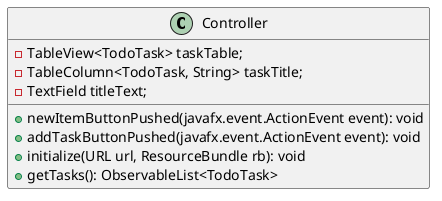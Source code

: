 @startuml
'https://plantuml.com/sequence-diagram

class Controller
{
    - TableView<TodoTask> taskTable;
    - TableColumn<TodoTask, String> taskTitle;
    - TextField titleText;

    + newItemButtonPushed(javafx.event.ActionEvent event): void
    + addTaskButtonPushed(javafx.event.ActionEvent event): void
    + initialize(URL url, ResourceBundle rb): void
    + getTasks(): ObservableList<TodoTask>
}

@enduml
